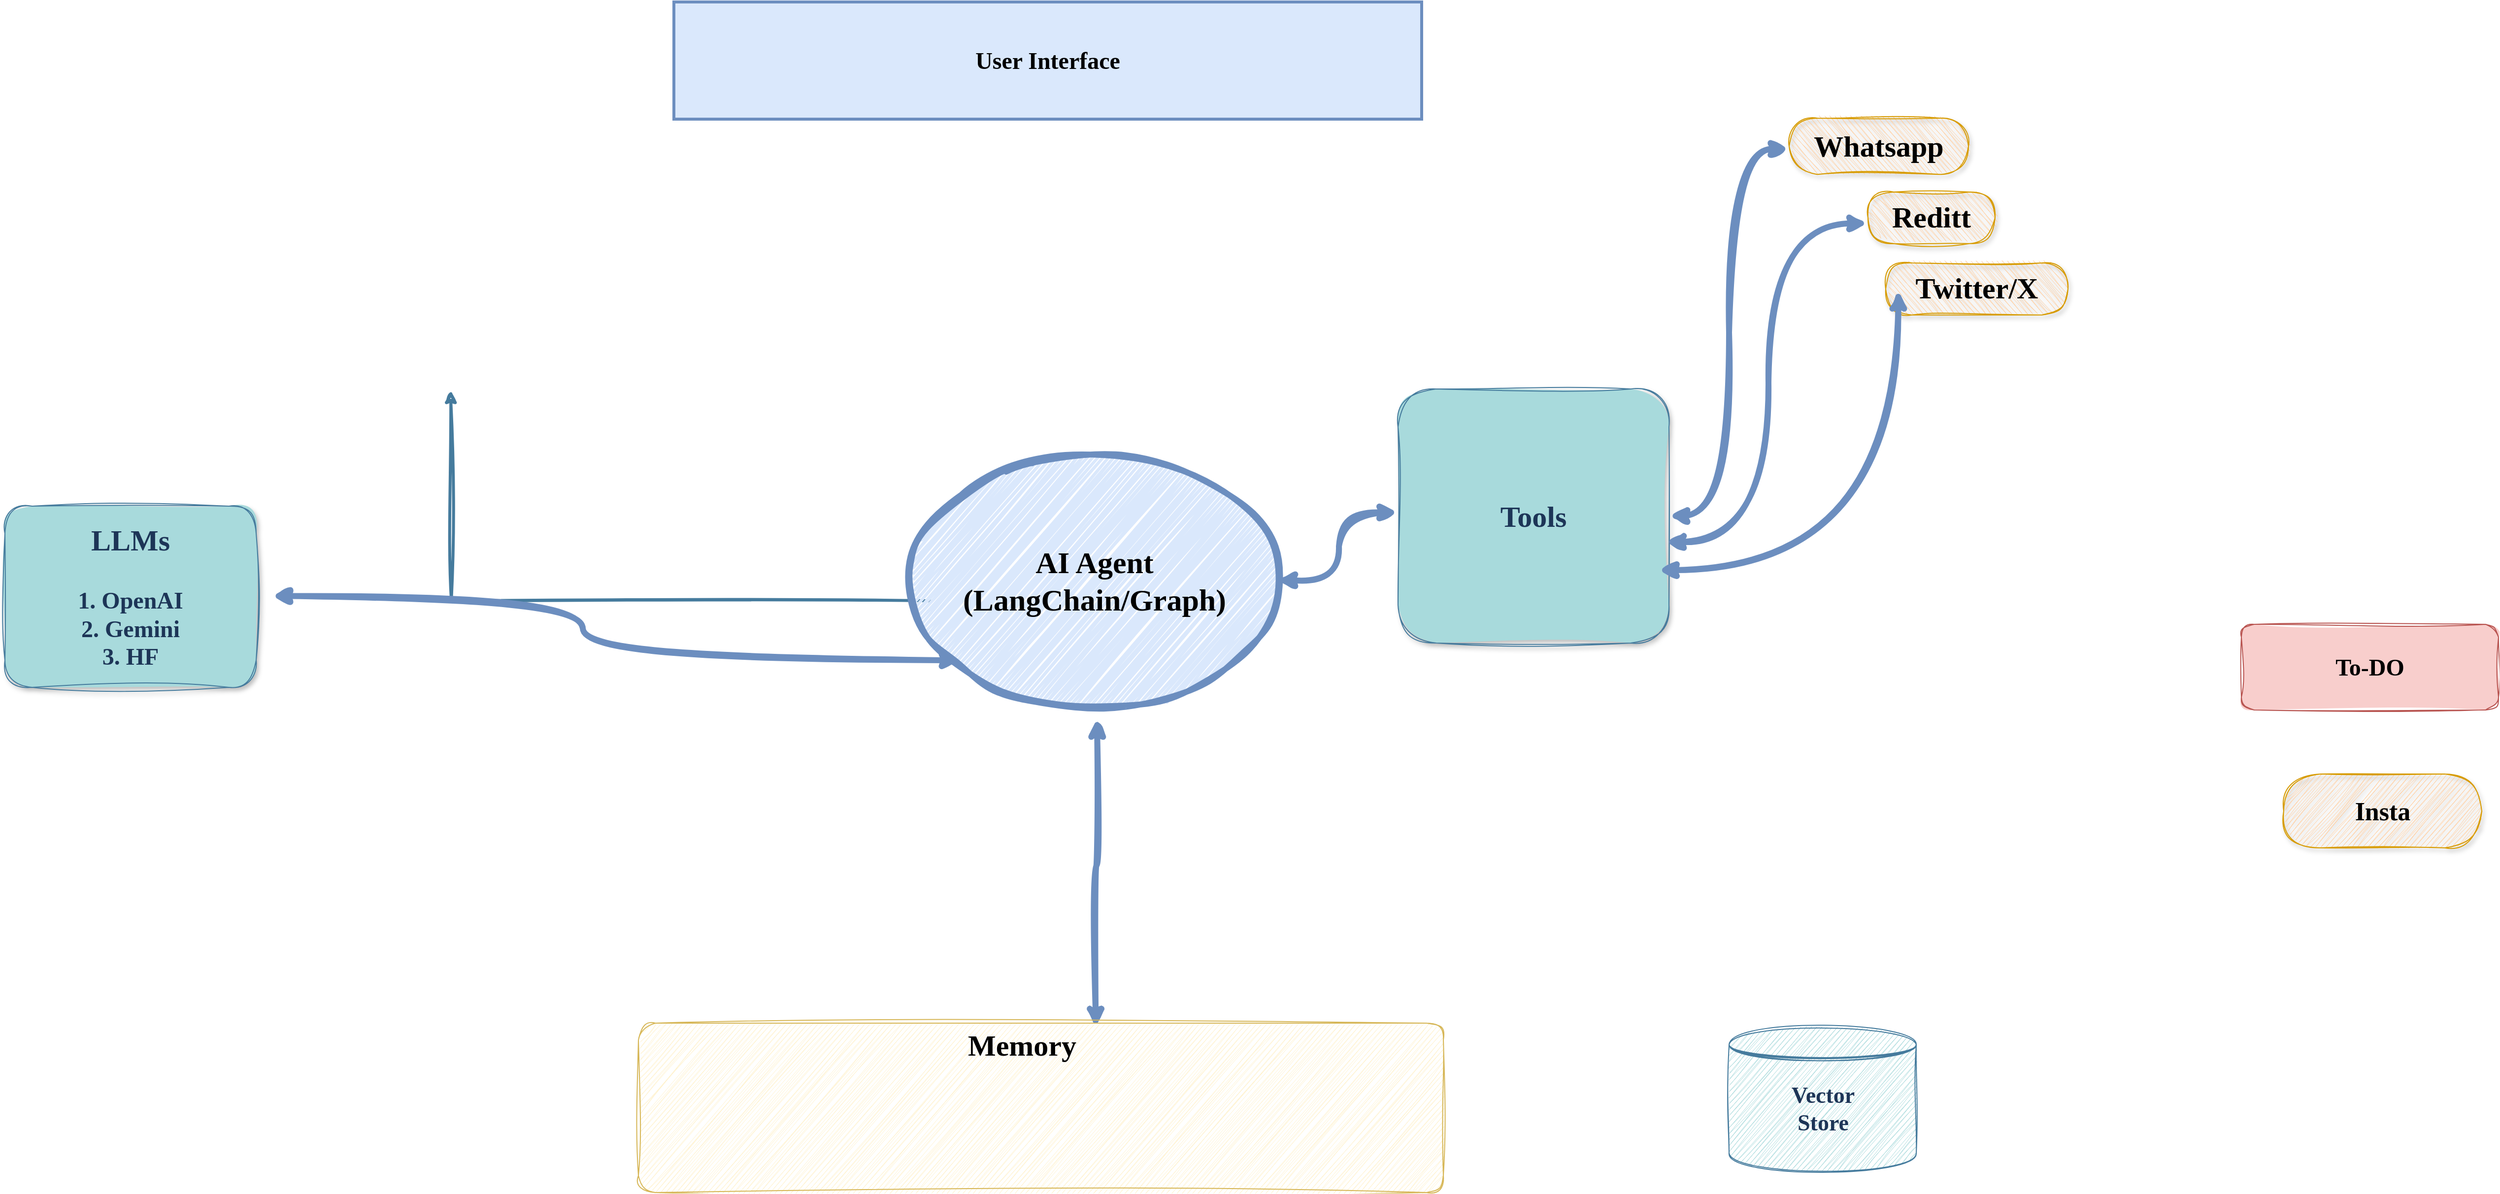 <mxfile version="26.1.3">
  <diagram name="Page-1" id="c7558073-3199-34d8-9f00-42111426c3f3">
    <mxGraphModel dx="3627" dy="1580" grid="0" gridSize="10" guides="0" tooltips="1" connect="0" arrows="1" fold="1" page="1" pageScale="1" pageWidth="850" pageHeight="1100" background="none" math="0" shadow="0" adaptiveColors="auto">
      <root>
        <object label="" id="0">
          <mxCell />
        </object>
        <mxCell id="1" parent="0" />
        <mxCell id="D7hKkzI2UtDsNL6RZgkP-3" value="&lt;b&gt;&lt;font&gt;&lt;font face=&quot;Comic Sans MS&quot;&gt;Whatsapp&lt;/font&gt;&lt;/font&gt;&lt;/b&gt;" style="whiteSpace=wrap;html=1;rounded=1;arcSize=50;align=center;verticalAlign=middle;strokeWidth=1;autosize=1;spacing=4;treeFolding=1;treeMoving=1;newEdgeStyle={&quot;edgeStyle&quot;:&quot;entityRelationEdgeStyle&quot;,&quot;startArrow&quot;:&quot;none&quot;,&quot;endArrow&quot;:&quot;none&quot;,&quot;segment&quot;:10,&quot;curved&quot;:1,&quot;sourcePerimeterSpacing&quot;:0,&quot;targetPerimeterSpacing&quot;:0};sketch=1;hachureGap=4;jiggle=2;curveFitting=1;fontFamily=Architects Daughter;fontSource=https%3A%2F%2Ffonts.googleapis.com%2Fcss%3Ffamily%3DArchitects%2BDaughter;fillColor=#FFCE9F;strokeColor=#d79b00;shadow=1;aspect=fixed;flipV=1;fontSize=30;" parent="1" vertex="1">
          <mxGeometry x="2006" y="151" width="182" height="57.14" as="geometry" />
        </mxCell>
        <mxCell id="BFHTQyS8qlT6twQpDue1-11" value="&lt;b&gt;&lt;font face=&quot;Comic Sans MS&quot;&gt;Twitter/X&lt;/font&gt;&lt;/b&gt;" style="whiteSpace=wrap;html=1;rounded=1;arcSize=50;align=center;verticalAlign=middle;strokeWidth=1;autosize=1;spacing=4;treeFolding=1;treeMoving=1;newEdgeStyle={&quot;edgeStyle&quot;:&quot;entityRelationEdgeStyle&quot;,&quot;startArrow&quot;:&quot;none&quot;,&quot;endArrow&quot;:&quot;none&quot;,&quot;segment&quot;:10,&quot;curved&quot;:1,&quot;sourcePerimeterSpacing&quot;:0,&quot;targetPerimeterSpacing&quot;:0};sketch=1;hachureGap=4;jiggle=2;curveFitting=1;fontFamily=Architects Daughter;fontSource=https%3A%2F%2Ffonts.googleapis.com%2Fcss%3Ffamily%3DArchitects%2BDaughter;fillColor=#FFCE9F;strokeColor=#d79b00;shadow=1;aspect=fixed;flipV=1;fontSize=30;" vertex="1" parent="1">
          <mxGeometry x="2104" y="298" width="185" height="52.87" as="geometry" />
        </mxCell>
        <mxCell id="BFHTQyS8qlT6twQpDue1-12" value="&lt;font face=&quot;Comic Sans MS&quot;&gt;Reditt&lt;/font&gt;" style="whiteSpace=wrap;html=1;rounded=1;arcSize=50;align=center;verticalAlign=middle;strokeWidth=1;autosize=1;spacing=4;treeFolding=1;treeMoving=1;newEdgeStyle={&quot;edgeStyle&quot;:&quot;entityRelationEdgeStyle&quot;,&quot;startArrow&quot;:&quot;none&quot;,&quot;endArrow&quot;:&quot;none&quot;,&quot;segment&quot;:10,&quot;curved&quot;:1,&quot;sourcePerimeterSpacing&quot;:0,&quot;targetPerimeterSpacing&quot;:0};sketch=1;hachureGap=4;jiggle=2;curveFitting=1;fontFamily=Architects Daughter;fontSource=https%3A%2F%2Ffonts.googleapis.com%2Fcss%3Ffamily%3DArchitects%2BDaughter;fillColor=#FFCE9F;strokeColor=#d79b00;shadow=1;fontStyle=1;aspect=fixed;flipV=1;fontSize=30;" vertex="1" parent="1">
          <mxGeometry x="2086" y="226" width="129" height="52.36" as="geometry" />
        </mxCell>
        <mxCell id="TeiEiH09iCQTftUvuPfI-24" value="User Interface" style="text;html=1;align=center;verticalAlign=middle;whiteSpace=wrap;rounded=0;fontFamily=Comic Sans MS;fontSize=24;fontStyle=1;fillColor=#dae8fc;strokeColor=#6c8ebf;fillStyle=solid;shadow=0;labelBackgroundColor=none;arcSize=46;strokeWidth=3;" parent="1" vertex="1">
          <mxGeometry x="874" y="33" width="759" height="119" as="geometry" />
        </mxCell>
        <mxCell id="TeiEiH09iCQTftUvuPfI-31" value="&lt;div&gt;&lt;font style=&quot;font-size: 30px;&quot;&gt;LLMs&lt;/font&gt;&lt;/div&gt;&lt;div&gt;&lt;br&gt;&lt;/div&gt;&lt;div&gt;1. OpenAI&lt;/div&gt;&lt;div&gt;2. Gemini&lt;/div&gt;&lt;div&gt;3. HF&lt;br&gt;&lt;/div&gt;" style="text;html=1;align=center;verticalAlign=middle;whiteSpace=wrap;rounded=1;fontFamily=Comic Sans MS;fontSize=24;fontStyle=1;fillColor=#A8DADC;strokeColor=#457B9D;fillStyle=solid;shadow=1;labelBackgroundColor=none;fontColor=#1D3557;sketch=1;curveFitting=1;jiggle=2;" parent="1" vertex="1">
          <mxGeometry x="195" y="545" width="255" height="184" as="geometry" />
        </mxCell>
        <mxCell id="TeiEiH09iCQTftUvuPfI-38" value="" style="group;rounded=0;labelBackgroundColor=none;fontColor=#1D3557;sketch=1;curveFitting=1;jiggle=2;" parent="1" vertex="1" connectable="0">
          <mxGeometry x="1945" y="1073" width="190" height="151" as="geometry" />
        </mxCell>
        <mxCell id="TeiEiH09iCQTftUvuPfI-33" value="" style="shape=datastore;whiteSpace=wrap;html=1;hachureGap=4;strokeColor=#457B9D;fontFamily=Architects Daughter;fontSource=https%3A%2F%2Ffonts.googleapis.com%2Fcss%3Ffamily%3DArchitects%2BDaughter;fontColor=#1D3557;fillColor=#A8DADC;labelBackgroundColor=none;sketch=1;curveFitting=1;jiggle=2;rounded=0;" parent="TeiEiH09iCQTftUvuPfI-38" vertex="1">
          <mxGeometry width="190" height="148" as="geometry" />
        </mxCell>
        <mxCell id="TeiEiH09iCQTftUvuPfI-37" value="Vector Store" style="text;html=1;align=center;verticalAlign=middle;whiteSpace=wrap;rounded=0;fontFamily=Comic Sans MS;strokeColor=none;fontSize=23;fontStyle=1;labelBackgroundColor=none;fontColor=#1D3557;sketch=1;curveFitting=1;jiggle=2;" parent="TeiEiH09iCQTftUvuPfI-38" vertex="1">
          <mxGeometry x="40" y="16" width="111" height="135" as="geometry" />
        </mxCell>
        <mxCell id="TeiEiH09iCQTftUvuPfI-40" value="&lt;font style=&quot;font-size: 30px;&quot;&gt;Tools&lt;/font&gt;" style="text;html=1;align=center;verticalAlign=middle;whiteSpace=wrap;rounded=1;fontFamily=Comic Sans MS;fontSize=24;fontStyle=1;fillColor=#A8DADC;strokeColor=#457B9D;fillStyle=solid;shadow=1;labelBackgroundColor=none;fontColor=#1D3557;sketch=1;curveFitting=1;jiggle=2;" parent="1" vertex="1">
          <mxGeometry x="1609" y="426" width="275" height="258" as="geometry" />
        </mxCell>
        <object label="" text="Input - Prompt Template" id="TeiEiH09iCQTftUvuPfI-41">
          <mxCell style="edgeStyle=orthogonalEdgeStyle;rounded=0;orthogonalLoop=1;jettySize=auto;html=1;strokeColor=#457B9D;fontColor=default;fillColor=#A8DADC;strokeWidth=3;labelBackgroundColor=none;entryX=0.998;entryY=0.494;entryDx=0;entryDy=0;entryPerimeter=0;sketch=1;curveFitting=1;jiggle=2;exitX=0.055;exitY=0.578;exitDx=0;exitDy=0;exitPerimeter=0;" parent="1" source="D7hKkzI2UtDsNL6RZgkP-2" edge="1">
            <mxGeometry relative="1" as="geometry">
              <mxPoint x="731.206" y="395.016" as="sourcePoint" />
              <mxPoint x="647.57" y="427.508" as="targetPoint" />
            </mxGeometry>
          </mxCell>
        </object>
        <mxCell id="TeiEiH09iCQTftUvuPfI-46" value="To-DO" style="text;html=1;align=center;verticalAlign=middle;whiteSpace=wrap;rounded=1;fontFamily=Comic Sans MS;fontSize=24;fontStyle=1;fillColor=#f8cecc;strokeColor=#b85450;fillStyle=solid;shadow=0;labelBackgroundColor=none;sketch=1;curveFitting=1;jiggle=2;glass=0;" parent="1" vertex="1">
          <mxGeometry x="2465" y="665" width="261" height="87" as="geometry" />
        </mxCell>
        <mxCell id="D7hKkzI2UtDsNL6RZgkP-2" value="&lt;div&gt;&lt;font style=&quot;font-size: 31px;&quot;&gt;&lt;b&gt;&lt;font&gt;AI Agent&lt;/font&gt;&lt;/b&gt;&lt;/font&gt;&lt;/div&gt;&lt;div&gt;&lt;font style=&quot;font-size: 31px;&quot;&gt;&lt;b&gt;&lt;font&gt;(LangChain/Graph)&lt;/font&gt;&lt;/b&gt;&lt;/font&gt;&lt;br&gt;&lt;/div&gt;" style="ellipse;whiteSpace=wrap;html=1;align=center;newEdgeStyle={&quot;edgeStyle&quot;:&quot;entityRelationEdgeStyle&quot;,&quot;startArrow&quot;:&quot;none&quot;,&quot;endArrow&quot;:&quot;none&quot;,&quot;segment&quot;:10,&quot;curved&quot;:1,&quot;sourcePerimeterSpacing&quot;:0,&quot;targetPerimeterSpacing&quot;:0};treeFolding=1;treeMoving=1;sketch=1;hachureGap=4;jiggle=2;curveFitting=1;fontFamily=Comic Sans MS;fillColor=#dae8fc;strokeColor=#6c8ebf;shadow=0;labelBackgroundColor=none;labelBorderColor=none;strokeWidth=6;" parent="1" vertex="1">
          <mxGeometry x="1113" y="492" width="376" height="258" as="geometry" />
        </mxCell>
        <mxCell id="D7hKkzI2UtDsNL6RZgkP-8" value="&lt;font style=&quot;font-size: 26px;&quot; face=&quot;Comic Sans MS&quot;&gt;&lt;b&gt;Insta&lt;/b&gt;&lt;/font&gt;" style="whiteSpace=wrap;html=1;rounded=1;arcSize=50;align=center;verticalAlign=middle;strokeWidth=1;autosize=1;spacing=4;treeFolding=1;treeMoving=1;newEdgeStyle={&quot;edgeStyle&quot;:&quot;entityRelationEdgeStyle&quot;,&quot;startArrow&quot;:&quot;none&quot;,&quot;endArrow&quot;:&quot;none&quot;,&quot;segment&quot;:10,&quot;curved&quot;:1,&quot;sourcePerimeterSpacing&quot;:0,&quot;targetPerimeterSpacing&quot;:0};sketch=1;hachureGap=4;jiggle=2;curveFitting=1;fontFamily=Architects Daughter;fontSource=https%3A%2F%2Ffonts.googleapis.com%2Fcss%3Ffamily%3DArchitects%2BDaughter;fillColor=#FFCE9F;strokeColor=#d79b00;shadow=1;" parent="1" vertex="1">
          <mxGeometry x="2508" y="817" width="201" height="75" as="geometry" />
        </mxCell>
        <mxCell id="BFHTQyS8qlT6twQpDue1-7" value="" style="endArrow=classic;startArrow=classic;endFill=1;startFill=1;html=1;rounded=0;sketch=1;hachureGap=4;jiggle=2;curveFitting=1;fontFamily=Architects Daughter;fontSource=https%3A%2F%2Ffonts.googleapis.com%2Fcss%3Ffamily%3DArchitects%2BDaughter;strokeWidth=6;fillColor=#dae8fc;strokeColor=#6c8ebf;flowAnimation=0;exitX=0.568;exitY=0.024;exitDx=0;exitDy=0;exitPerimeter=0;snapToPoint=1;arcSize=50;backgroundOutline=1;sketchStyle=rough;entryX=0.507;entryY=1.041;entryDx=0;entryDy=0;entryPerimeter=0;edgeStyle=orthogonalEdgeStyle;curved=1;" edge="1" parent="1" source="BFHTQyS8qlT6twQpDue1-8" target="D7hKkzI2UtDsNL6RZgkP-2">
          <mxGeometry width="160" relative="1" as="geometry">
            <mxPoint x="813.216" y="891.238" as="sourcePoint" />
            <mxPoint x="843" y="737" as="targetPoint" />
          </mxGeometry>
        </mxCell>
        <object label="Memory" id="BFHTQyS8qlT6twQpDue1-8">
          <mxCell style="text;html=1;align=center;verticalAlign=middle;whiteSpace=wrap;rounded=1;fontFamily=Comic Sans MS;fontSize=30;fontStyle=1;fillColor=#fff2cc;strokeColor=#d6b656;fillStyle=auto;shadow=0;labelBackgroundColor=none;sketch=1;curveFitting=1;jiggle=2;imageVerticalAlign=middle;imageAlign=left;arcSize=10;snapToPoint=0;metaEdit=1;backgroundOutline=1;movableLabel=1;sketchStyle=rough;shadowOpacity=50;gradientColor=none;" vertex="1" parent="1">
            <mxGeometry x="838" y="1070" width="817" height="172" as="geometry">
              <mxPoint x="-19" y="-64" as="offset" />
            </mxGeometry>
          </mxCell>
        </object>
        <mxCell id="BFHTQyS8qlT6twQpDue1-9" value="" style="endArrow=classic;startArrow=classic;endFill=1;startFill=1;html=1;rounded=0;sketch=1;hachureGap=4;jiggle=2;curveFitting=1;fontFamily=Architects Daughter;fontSource=https%3A%2F%2Ffonts.googleapis.com%2Fcss%3Ffamily%3DArchitects%2BDaughter;strokeWidth=6;fillColor=#dae8fc;strokeColor=#6c8ebf;flowAnimation=0;exitX=1.063;exitY=0.496;exitDx=0;exitDy=0;exitPerimeter=0;snapToPoint=1;arcSize=50;backgroundOutline=1;sketchStyle=rough;entryX=0.137;entryY=0.812;entryDx=0;entryDy=0;entryPerimeter=0;edgeStyle=orthogonalEdgeStyle;curved=1;" edge="1" parent="1" source="TeiEiH09iCQTftUvuPfI-31" target="D7hKkzI2UtDsNL6RZgkP-2">
          <mxGeometry width="160" relative="1" as="geometry">
            <mxPoint x="1006" y="859" as="sourcePoint" />
            <mxPoint x="1119" y="628" as="targetPoint" />
          </mxGeometry>
        </mxCell>
        <mxCell id="BFHTQyS8qlT6twQpDue1-10" value="" style="endArrow=classic;startArrow=classic;endFill=1;startFill=1;html=1;rounded=0;sketch=1;hachureGap=4;jiggle=2;curveFitting=1;fontFamily=Architects Daughter;fontSource=https%3A%2F%2Ffonts.googleapis.com%2Fcss%3Ffamily%3DArchitects%2BDaughter;strokeWidth=6;fillColor=#dae8fc;strokeColor=#6c8ebf;flowAnimation=0;exitX=0.992;exitY=0.497;exitDx=0;exitDy=0;exitPerimeter=0;snapToPoint=1;arcSize=50;backgroundOutline=1;sketchStyle=rough;entryX=-0.001;entryY=0.486;entryDx=0;entryDy=0;entryPerimeter=0;edgeStyle=orthogonalEdgeStyle;curved=1;" edge="1" parent="1" source="D7hKkzI2UtDsNL6RZgkP-2" target="TeiEiH09iCQTftUvuPfI-40">
          <mxGeometry width="160" relative="1" as="geometry">
            <mxPoint x="902" y="851" as="sourcePoint" />
            <mxPoint x="1119" y="628" as="targetPoint" />
          </mxGeometry>
        </mxCell>
        <mxCell id="BFHTQyS8qlT6twQpDue1-13" value="" style="endArrow=classic;startArrow=classic;endFill=1;startFill=1;html=1;rounded=0;sketch=1;hachureGap=4;jiggle=2;curveFitting=1;fontFamily=Architects Daughter;fontSource=https%3A%2F%2Ffonts.googleapis.com%2Fcss%3Ffamily%3DArchitects%2BDaughter;strokeWidth=6;fillColor=#dae8fc;strokeColor=#6c8ebf;flowAnimation=0;snapToPoint=1;arcSize=50;backgroundOutline=1;sketchStyle=rough;edgeStyle=orthogonalEdgeStyle;curved=1;entryX=-0.001;entryY=0.453;entryDx=0;entryDy=0;entryPerimeter=0;" edge="1" parent="1" source="TeiEiH09iCQTftUvuPfI-40" target="D7hKkzI2UtDsNL6RZgkP-3">
          <mxGeometry width="160" relative="1" as="geometry">
            <mxPoint x="1496" y="630" as="sourcePoint" />
            <mxPoint x="2215" y="113" as="targetPoint" />
          </mxGeometry>
        </mxCell>
        <mxCell id="BFHTQyS8qlT6twQpDue1-14" value="" style="endArrow=classic;startArrow=classic;endFill=1;startFill=1;html=1;rounded=0;sketch=1;hachureGap=4;jiggle=2;curveFitting=1;fontFamily=Architects Daughter;fontSource=https%3A%2F%2Ffonts.googleapis.com%2Fcss%3Ffamily%3DArchitects%2BDaughter;strokeWidth=6;fillColor=#dae8fc;strokeColor=#6c8ebf;flowAnimation=0;snapToPoint=1;arcSize=50;backgroundOutline=1;sketchStyle=rough;edgeStyle=orthogonalEdgeStyle;curved=1;exitX=0.961;exitY=0.713;exitDx=0;exitDy=0;exitPerimeter=0;entryX=0.069;entryY=0.476;entryDx=0;entryDy=0;entryPerimeter=0;" edge="1" parent="1" source="TeiEiH09iCQTftUvuPfI-40" target="BFHTQyS8qlT6twQpDue1-11">
          <mxGeometry width="160" relative="1" as="geometry">
            <mxPoint x="2012" y="765" as="sourcePoint" />
            <mxPoint x="2549" y="457" as="targetPoint" />
          </mxGeometry>
        </mxCell>
        <mxCell id="BFHTQyS8qlT6twQpDue1-15" value="" style="endArrow=classic;startArrow=classic;endFill=1;startFill=1;html=1;rounded=0;sketch=1;hachureGap=4;jiggle=2;curveFitting=1;fontFamily=Architects Daughter;fontSource=https%3A%2F%2Ffonts.googleapis.com%2Fcss%3Ffamily%3DArchitects%2BDaughter;strokeWidth=6;fillColor=#dae8fc;strokeColor=#6c8ebf;flowAnimation=0;snapToPoint=1;arcSize=50;backgroundOutline=1;sketchStyle=rough;edgeStyle=orthogonalEdgeStyle;curved=1;exitX=0.987;exitY=0.602;exitDx=0;exitDy=0;exitPerimeter=0;entryX=-0.003;entryY=0.392;entryDx=0;entryDy=0;entryPerimeter=0;" edge="1" parent="1" source="TeiEiH09iCQTftUvuPfI-40" target="BFHTQyS8qlT6twQpDue1-12">
          <mxGeometry width="160" relative="1" as="geometry">
            <mxPoint x="1903" y="577" as="sourcePoint" />
            <mxPoint x="2530" y="354" as="targetPoint" />
          </mxGeometry>
        </mxCell>
      </root>
    </mxGraphModel>
  </diagram>
</mxfile>
